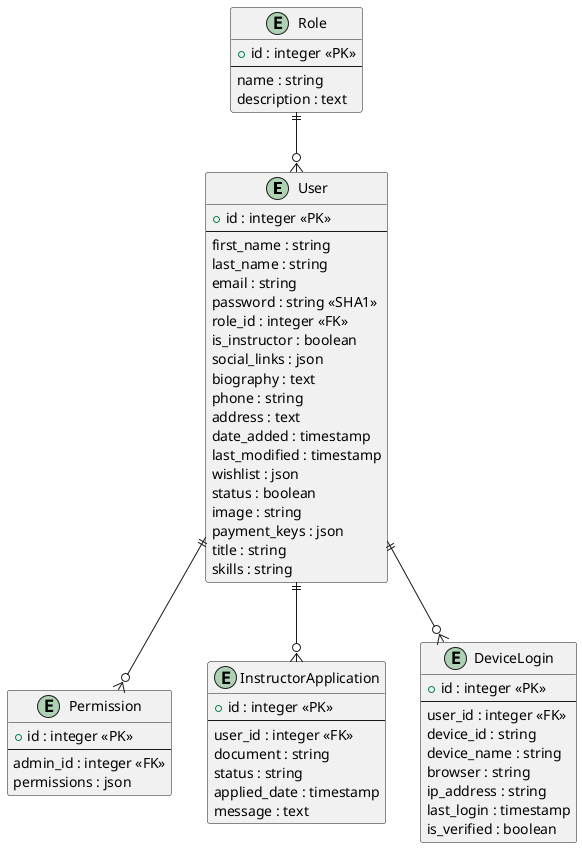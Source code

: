 @startuml User Schema

' User Entity
entity "User" {
    + id : integer <<PK>>
    --
    first_name : string
    last_name : string
    email : string
    password : string <<SHA1>>
    role_id : integer <<FK>>
    is_instructor : boolean
    social_links : json
    biography : text
    phone : string
    address : text
    date_added : timestamp
    last_modified : timestamp
    wishlist : json
    status : boolean
    image : string
    payment_keys : json
    title : string
    skills : string
}

entity "Role" {
    + id : integer <<PK>>
    --
    name : string
    description : text
}

entity "Permission" {
    + id : integer <<PK>>
    --
    admin_id : integer <<FK>>
    permissions : json
}

entity "InstructorApplication" {
    + id : integer <<PK>>
    --
    user_id : integer <<FK>>
    document : string
    status : string
    applied_date : timestamp
    message : text
}

entity "DeviceLogin" {
    + id : integer <<PK>>
    --
    user_id : integer <<FK>>
    device_id : string
    device_name : string
    browser : string
    ip_address : string
    last_login : timestamp
    is_verified : boolean
}

' Relationships
User ||--o{ Permission
User ||--o{ InstructorApplication
User ||--o{ DeviceLogin
Role ||--o{ User

@enduml 